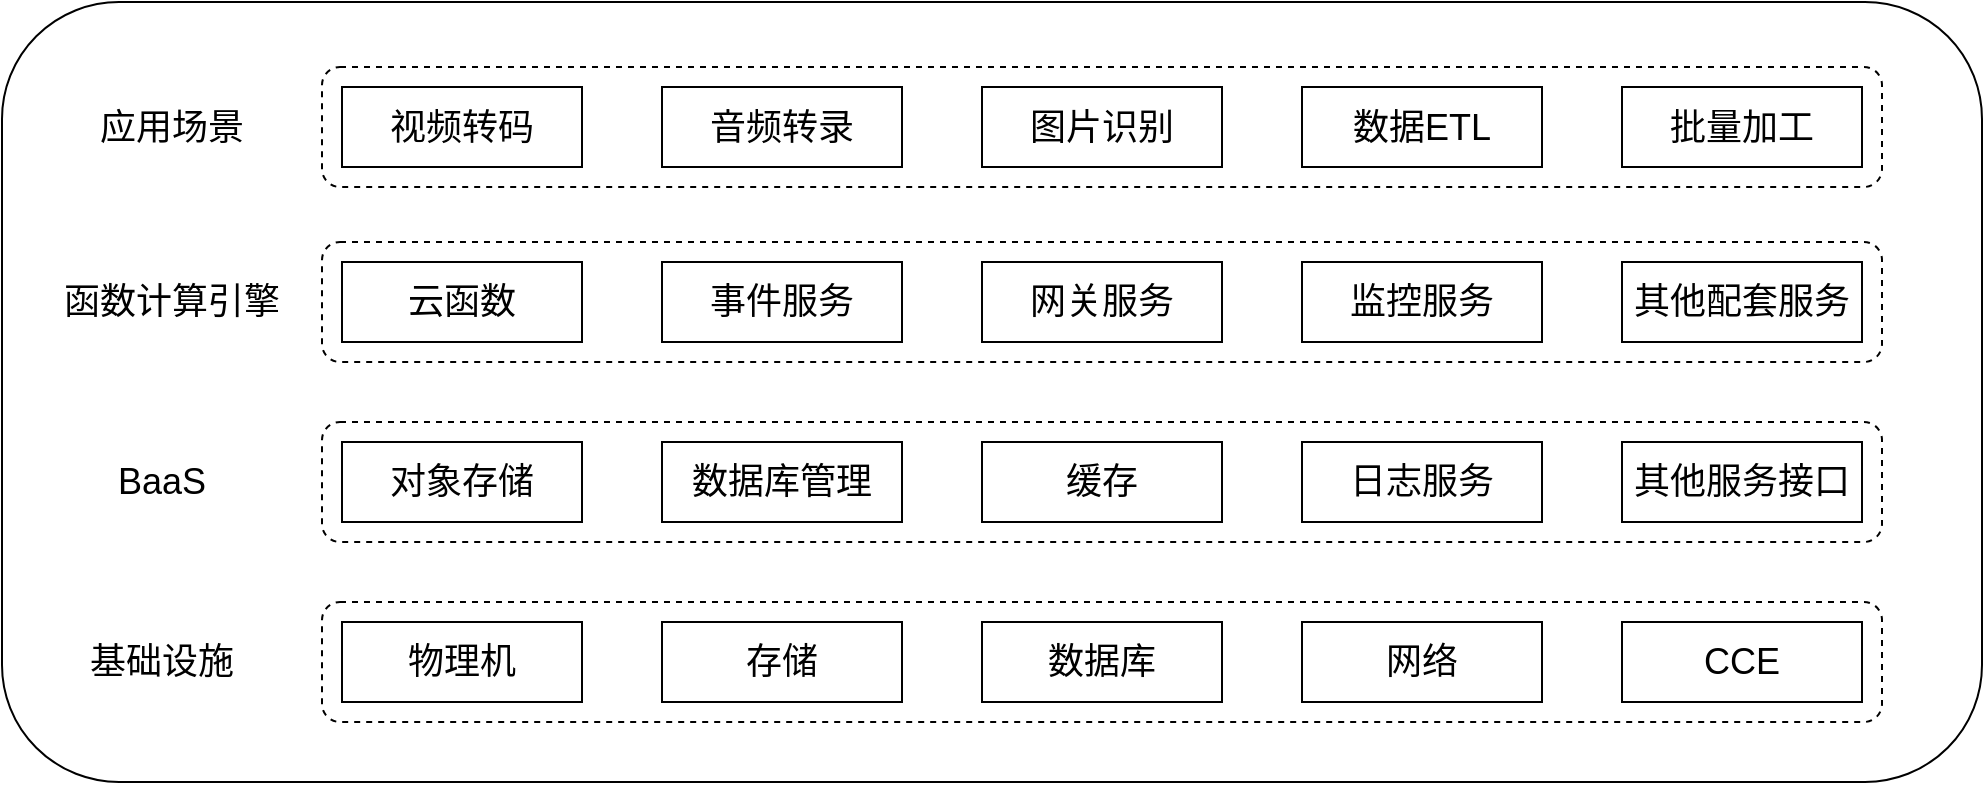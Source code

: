 <mxfile version="20.6.0" type="github">
  <diagram id="GJ6GTQQnPT1MaNK36x4u" name="第 1 页">
    <mxGraphModel dx="1093" dy="609" grid="1" gridSize="10" guides="1" tooltips="1" connect="1" arrows="1" fold="1" page="1" pageScale="1" pageWidth="827" pageHeight="1169" math="0" shadow="0">
      <root>
        <mxCell id="0" />
        <mxCell id="1" parent="0" />
        <mxCell id="L1OJaxuCuvIq0oSWAwxV-50" value="" style="rounded=1;whiteSpace=wrap;html=1;fontSize=18;strokeColor=default;" vertex="1" parent="1">
          <mxGeometry x="80" y="140" width="990" height="390" as="geometry" />
        </mxCell>
        <mxCell id="L1OJaxuCuvIq0oSWAwxV-49" value="" style="rounded=1;whiteSpace=wrap;html=1;fontSize=18;dashed=1;" vertex="1" parent="1">
          <mxGeometry x="240" y="172.5" width="780" height="60" as="geometry" />
        </mxCell>
        <mxCell id="L1OJaxuCuvIq0oSWAwxV-13" value="BaaS" style="text;html=1;strokeColor=none;fillColor=none;align=center;verticalAlign=middle;whiteSpace=wrap;rounded=0;dashed=1;fontSize=18;" vertex="1" parent="1">
          <mxGeometry x="120" y="367.5" width="80" height="25" as="geometry" />
        </mxCell>
        <mxCell id="L1OJaxuCuvIq0oSWAwxV-14" value="" style="rounded=1;whiteSpace=wrap;html=1;fontSize=18;dashed=1;" vertex="1" parent="1">
          <mxGeometry x="240" y="350" width="780" height="60" as="geometry" />
        </mxCell>
        <mxCell id="L1OJaxuCuvIq0oSWAwxV-15" value="对象存储" style="rounded=0;whiteSpace=wrap;html=1;fontSize=18;" vertex="1" parent="1">
          <mxGeometry x="250" y="360" width="120" height="40" as="geometry" />
        </mxCell>
        <mxCell id="L1OJaxuCuvIq0oSWAwxV-16" value="数据库管理" style="rounded=0;whiteSpace=wrap;html=1;fontSize=18;" vertex="1" parent="1">
          <mxGeometry x="410" y="360" width="120" height="40" as="geometry" />
        </mxCell>
        <mxCell id="L1OJaxuCuvIq0oSWAwxV-17" value="缓存" style="rounded=0;whiteSpace=wrap;html=1;fontSize=18;" vertex="1" parent="1">
          <mxGeometry x="570" y="360" width="120" height="40" as="geometry" />
        </mxCell>
        <mxCell id="L1OJaxuCuvIq0oSWAwxV-18" value="日志服务" style="rounded=0;whiteSpace=wrap;html=1;fontSize=18;" vertex="1" parent="1">
          <mxGeometry x="730" y="360" width="120" height="40" as="geometry" />
        </mxCell>
        <mxCell id="L1OJaxuCuvIq0oSWAwxV-27" value="其他服务接口" style="rounded=0;whiteSpace=wrap;html=1;fontSize=18;" vertex="1" parent="1">
          <mxGeometry x="890" y="360" width="120" height="40" as="geometry" />
        </mxCell>
        <mxCell id="L1OJaxuCuvIq0oSWAwxV-9" value="基础设施" style="text;html=1;strokeColor=none;fillColor=none;align=center;verticalAlign=middle;whiteSpace=wrap;rounded=0;dashed=1;fontSize=18;" vertex="1" parent="1">
          <mxGeometry x="120" y="457.5" width="80" height="25" as="geometry" />
        </mxCell>
        <mxCell id="L1OJaxuCuvIq0oSWAwxV-7" value="" style="rounded=1;whiteSpace=wrap;html=1;fontSize=18;dashed=1;" vertex="1" parent="1">
          <mxGeometry x="240" y="440" width="780" height="60" as="geometry" />
        </mxCell>
        <mxCell id="L1OJaxuCuvIq0oSWAwxV-3" value="物理机" style="rounded=0;whiteSpace=wrap;html=1;fontSize=18;" vertex="1" parent="1">
          <mxGeometry x="250" y="450" width="120" height="40" as="geometry" />
        </mxCell>
        <mxCell id="L1OJaxuCuvIq0oSWAwxV-4" value="CCE" style="rounded=0;whiteSpace=wrap;html=1;fontSize=18;" vertex="1" parent="1">
          <mxGeometry x="890" y="450" width="120" height="40" as="geometry" />
        </mxCell>
        <mxCell id="L1OJaxuCuvIq0oSWAwxV-5" value="数据库" style="rounded=0;whiteSpace=wrap;html=1;fontSize=18;" vertex="1" parent="1">
          <mxGeometry x="570" y="450" width="120" height="40" as="geometry" />
        </mxCell>
        <mxCell id="L1OJaxuCuvIq0oSWAwxV-6" value="网络" style="rounded=0;whiteSpace=wrap;html=1;fontSize=18;" vertex="1" parent="1">
          <mxGeometry x="730" y="450" width="120" height="40" as="geometry" />
        </mxCell>
        <mxCell id="L1OJaxuCuvIq0oSWAwxV-34" value="存储" style="rounded=0;whiteSpace=wrap;html=1;fontSize=18;" vertex="1" parent="1">
          <mxGeometry x="410" y="450" width="120" height="40" as="geometry" />
        </mxCell>
        <mxCell id="L1OJaxuCuvIq0oSWAwxV-20" value="函数计算引擎" style="text;html=1;strokeColor=none;fillColor=none;align=center;verticalAlign=middle;whiteSpace=wrap;rounded=0;dashed=1;fontSize=18;" vertex="1" parent="1">
          <mxGeometry x="110" y="277.5" width="110" height="25" as="geometry" />
        </mxCell>
        <mxCell id="L1OJaxuCuvIq0oSWAwxV-21" value="" style="rounded=1;whiteSpace=wrap;html=1;fontSize=18;dashed=1;" vertex="1" parent="1">
          <mxGeometry x="240" y="260" width="780" height="60" as="geometry" />
        </mxCell>
        <mxCell id="L1OJaxuCuvIq0oSWAwxV-22" value="云函数" style="rounded=0;whiteSpace=wrap;html=1;fontSize=18;" vertex="1" parent="1">
          <mxGeometry x="250" y="270" width="120" height="40" as="geometry" />
        </mxCell>
        <mxCell id="L1OJaxuCuvIq0oSWAwxV-23" value="事件服务" style="rounded=0;whiteSpace=wrap;html=1;fontSize=18;" vertex="1" parent="1">
          <mxGeometry x="410" y="270" width="120" height="40" as="geometry" />
        </mxCell>
        <mxCell id="L1OJaxuCuvIq0oSWAwxV-24" value="网关服务" style="rounded=0;whiteSpace=wrap;html=1;fontSize=18;" vertex="1" parent="1">
          <mxGeometry x="570" y="270" width="120" height="40" as="geometry" />
        </mxCell>
        <mxCell id="L1OJaxuCuvIq0oSWAwxV-25" value="监控服务" style="rounded=0;whiteSpace=wrap;html=1;fontSize=18;" vertex="1" parent="1">
          <mxGeometry x="730" y="270" width="120" height="40" as="geometry" />
        </mxCell>
        <mxCell id="L1OJaxuCuvIq0oSWAwxV-42" value="其他配套服务" style="rounded=0;whiteSpace=wrap;html=1;fontSize=18;" vertex="1" parent="1">
          <mxGeometry x="890" y="270" width="120" height="40" as="geometry" />
        </mxCell>
        <mxCell id="L1OJaxuCuvIq0oSWAwxV-43" value="视频转码" style="rounded=0;whiteSpace=wrap;html=1;fontSize=18;" vertex="1" parent="1">
          <mxGeometry x="250" y="182.5" width="120" height="40" as="geometry" />
        </mxCell>
        <mxCell id="L1OJaxuCuvIq0oSWAwxV-44" value="应用场景" style="text;html=1;strokeColor=none;fillColor=none;align=center;verticalAlign=middle;whiteSpace=wrap;rounded=0;dashed=1;fontSize=18;" vertex="1" parent="1">
          <mxGeometry x="110" y="190" width="110" height="25" as="geometry" />
        </mxCell>
        <mxCell id="L1OJaxuCuvIq0oSWAwxV-45" value="音频转录" style="rounded=0;whiteSpace=wrap;html=1;fontSize=18;" vertex="1" parent="1">
          <mxGeometry x="410" y="182.5" width="120" height="40" as="geometry" />
        </mxCell>
        <mxCell id="L1OJaxuCuvIq0oSWAwxV-46" value="图片识别" style="rounded=0;whiteSpace=wrap;html=1;fontSize=18;" vertex="1" parent="1">
          <mxGeometry x="570" y="182.5" width="120" height="40" as="geometry" />
        </mxCell>
        <mxCell id="L1OJaxuCuvIq0oSWAwxV-47" value="数据ETL" style="rounded=0;whiteSpace=wrap;html=1;fontSize=18;" vertex="1" parent="1">
          <mxGeometry x="730" y="182.5" width="120" height="40" as="geometry" />
        </mxCell>
        <mxCell id="L1OJaxuCuvIq0oSWAwxV-48" value="批量加工" style="rounded=0;whiteSpace=wrap;html=1;fontSize=18;" vertex="1" parent="1">
          <mxGeometry x="890" y="182.5" width="120" height="40" as="geometry" />
        </mxCell>
      </root>
    </mxGraphModel>
  </diagram>
</mxfile>
